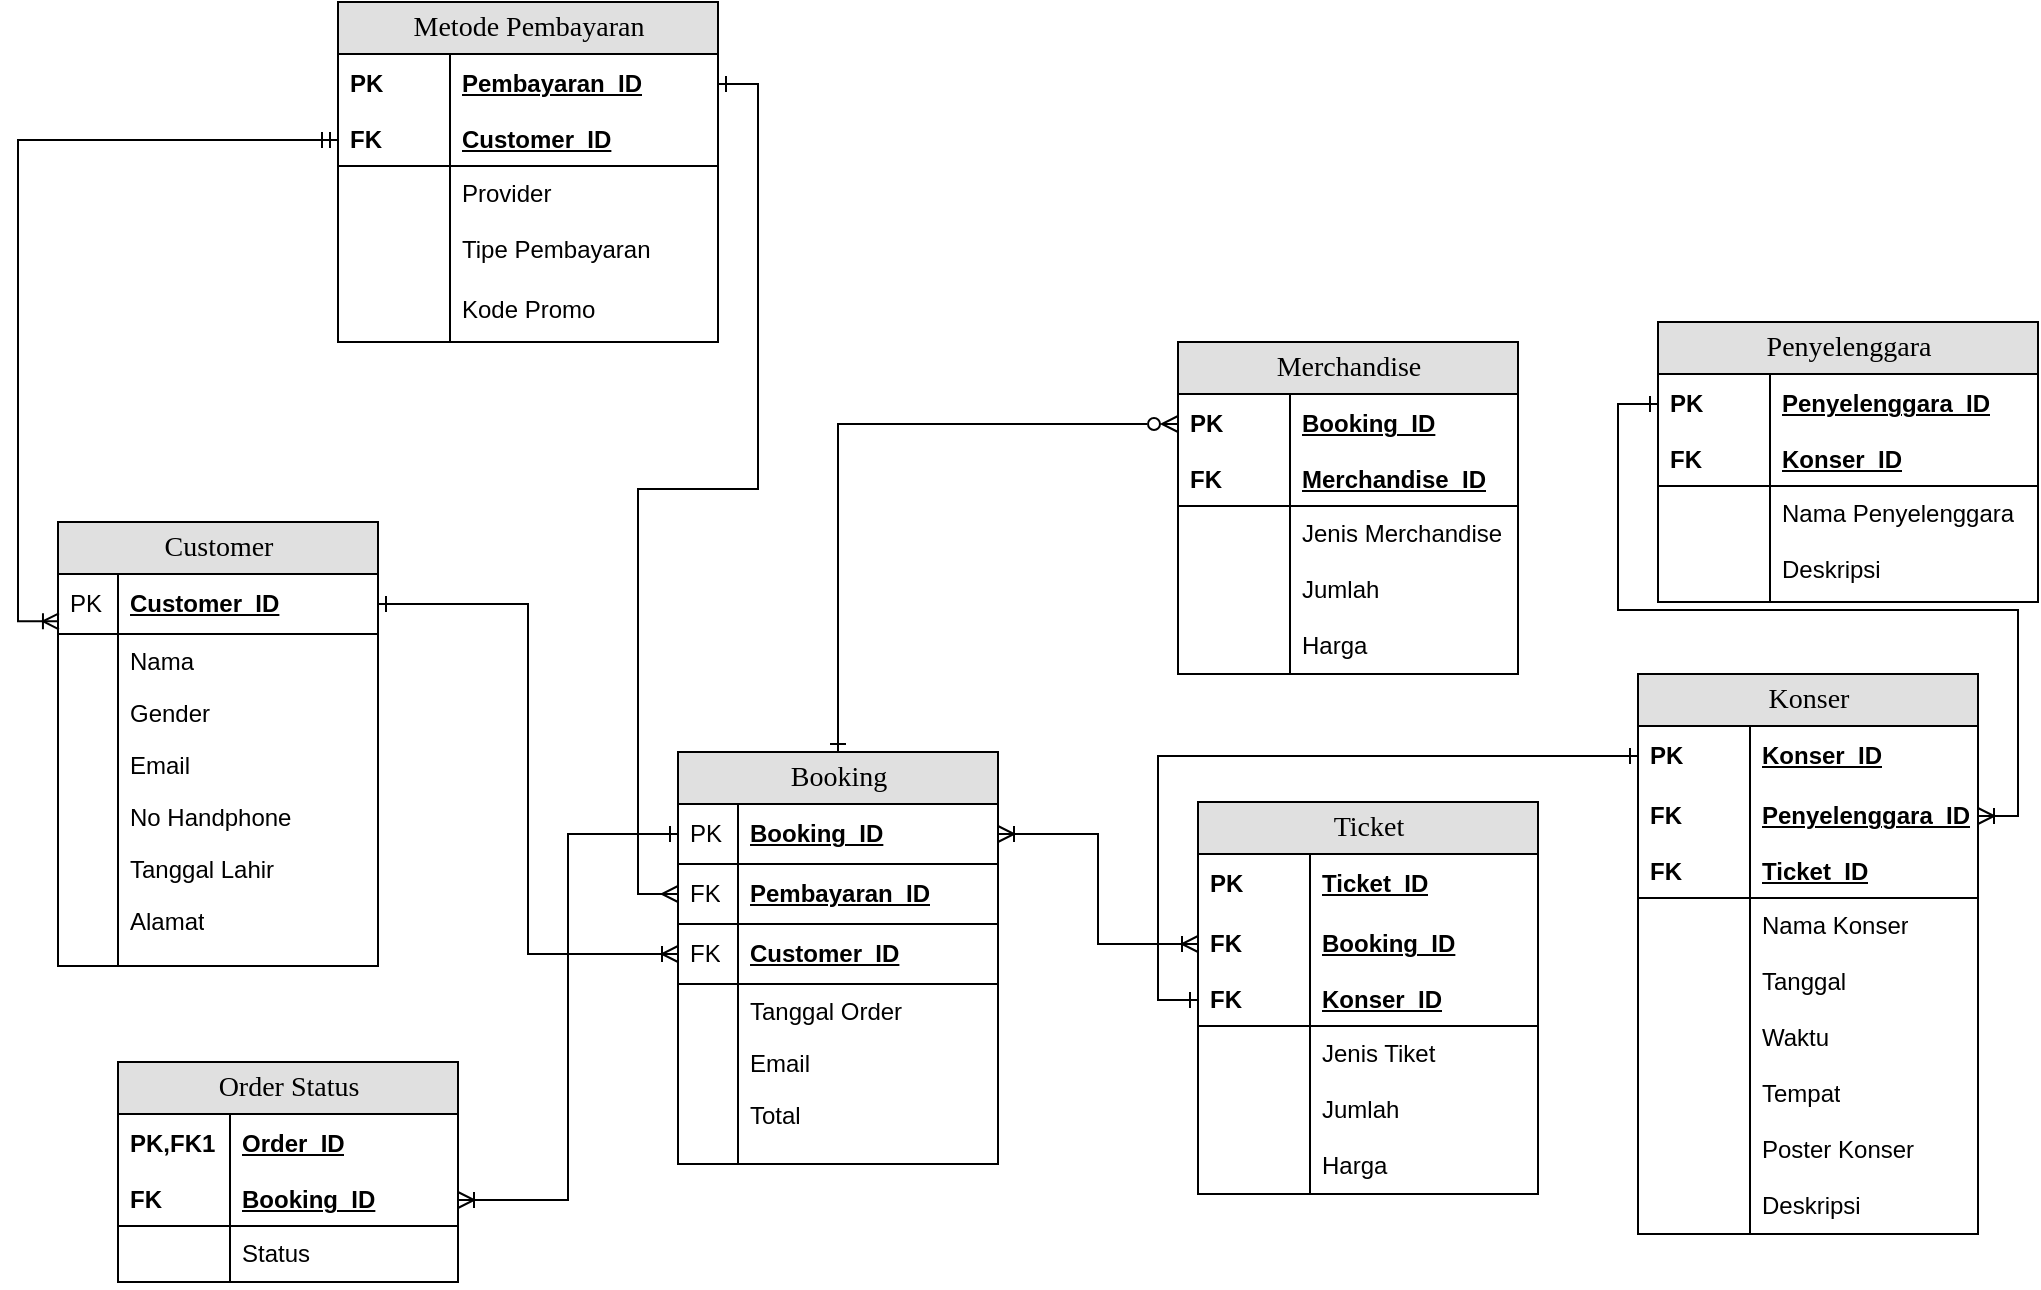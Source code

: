 <mxfile version="26.1.1">
  <diagram id="A4am7MAfH6Vs5VaO0o_-" name="Page-2">
    <mxGraphModel dx="1843" dy="1673" grid="1" gridSize="10" guides="1" tooltips="1" connect="1" arrows="1" fold="1" page="1" pageScale="1" pageWidth="850" pageHeight="1100" math="0" shadow="0">
      <root>
        <mxCell id="0" />
        <mxCell id="1" parent="0" />
        <mxCell id="c1VimLOfHi-7Ej9-wul0-1" value="Customer" style="swimlane;html=1;fontStyle=0;childLayout=stackLayout;horizontal=1;startSize=26;fillColor=#e0e0e0;horizontalStack=0;resizeParent=1;resizeLast=0;collapsible=1;marginBottom=0;swimlaneFillColor=#ffffff;align=center;rounded=0;shadow=0;comic=0;labelBackgroundColor=none;strokeWidth=1;fontFamily=Verdana;fontSize=14" parent="1" vertex="1">
          <mxGeometry x="20" y="160" width="160" height="222" as="geometry" />
        </mxCell>
        <mxCell id="c1VimLOfHi-7Ej9-wul0-2" value="Customer_ID" style="shape=partialRectangle;top=0;left=0;right=0;bottom=1;html=1;align=left;verticalAlign=middle;fillColor=none;spacingLeft=34;spacingRight=4;whiteSpace=wrap;overflow=hidden;rotatable=0;points=[[0,0.5],[1,0.5]];portConstraint=eastwest;dropTarget=0;fontStyle=5;" parent="c1VimLOfHi-7Ej9-wul0-1" vertex="1">
          <mxGeometry y="26" width="160" height="30" as="geometry" />
        </mxCell>
        <mxCell id="c1VimLOfHi-7Ej9-wul0-3" value="PK" style="shape=partialRectangle;top=0;left=0;bottom=0;html=1;fillColor=none;align=left;verticalAlign=middle;spacingLeft=4;spacingRight=4;whiteSpace=wrap;overflow=hidden;rotatable=0;points=[];portConstraint=eastwest;part=1;" parent="c1VimLOfHi-7Ej9-wul0-2" vertex="1" connectable="0">
          <mxGeometry width="30" height="30" as="geometry" />
        </mxCell>
        <mxCell id="c1VimLOfHi-7Ej9-wul0-4" value="Nama" style="shape=partialRectangle;top=0;left=0;right=0;bottom=0;html=1;align=left;verticalAlign=top;fillColor=none;spacingLeft=34;spacingRight=4;whiteSpace=wrap;overflow=hidden;rotatable=0;points=[[0,0.5],[1,0.5]];portConstraint=eastwest;dropTarget=0;" parent="c1VimLOfHi-7Ej9-wul0-1" vertex="1">
          <mxGeometry y="56" width="160" height="26" as="geometry" />
        </mxCell>
        <mxCell id="c1VimLOfHi-7Ej9-wul0-5" value="" style="shape=partialRectangle;top=0;left=0;bottom=0;html=1;fillColor=none;align=left;verticalAlign=top;spacingLeft=4;spacingRight=4;whiteSpace=wrap;overflow=hidden;rotatable=0;points=[];portConstraint=eastwest;part=1;" parent="c1VimLOfHi-7Ej9-wul0-4" vertex="1" connectable="0">
          <mxGeometry width="30" height="26" as="geometry" />
        </mxCell>
        <mxCell id="i3oJZOvpnpr_6V-hXfGC-17" value="Gender" style="shape=partialRectangle;top=0;left=0;right=0;bottom=0;html=1;align=left;verticalAlign=top;fillColor=none;spacingLeft=34;spacingRight=4;whiteSpace=wrap;overflow=hidden;rotatable=0;points=[[0,0.5],[1,0.5]];portConstraint=eastwest;dropTarget=0;" parent="c1VimLOfHi-7Ej9-wul0-1" vertex="1">
          <mxGeometry y="82" width="160" height="26" as="geometry" />
        </mxCell>
        <mxCell id="i3oJZOvpnpr_6V-hXfGC-18" value="" style="shape=partialRectangle;top=0;left=0;bottom=0;html=1;fillColor=none;align=left;verticalAlign=top;spacingLeft=4;spacingRight=4;whiteSpace=wrap;overflow=hidden;rotatable=0;points=[];portConstraint=eastwest;part=1;" parent="i3oJZOvpnpr_6V-hXfGC-17" vertex="1" connectable="0">
          <mxGeometry width="30" height="26" as="geometry" />
        </mxCell>
        <mxCell id="c1VimLOfHi-7Ej9-wul0-6" value="Email" style="shape=partialRectangle;top=0;left=0;right=0;bottom=0;html=1;align=left;verticalAlign=top;fillColor=none;spacingLeft=34;spacingRight=4;whiteSpace=wrap;overflow=hidden;rotatable=0;points=[[0,0.5],[1,0.5]];portConstraint=eastwest;dropTarget=0;" parent="c1VimLOfHi-7Ej9-wul0-1" vertex="1">
          <mxGeometry y="108" width="160" height="26" as="geometry" />
        </mxCell>
        <mxCell id="c1VimLOfHi-7Ej9-wul0-7" value="" style="shape=partialRectangle;top=0;left=0;bottom=0;html=1;fillColor=none;align=left;verticalAlign=top;spacingLeft=4;spacingRight=4;whiteSpace=wrap;overflow=hidden;rotatable=0;points=[];portConstraint=eastwest;part=1;" parent="c1VimLOfHi-7Ej9-wul0-6" vertex="1" connectable="0">
          <mxGeometry width="30" height="26" as="geometry" />
        </mxCell>
        <mxCell id="c1VimLOfHi-7Ej9-wul0-8" value="No Handphone" style="shape=partialRectangle;top=0;left=0;right=0;bottom=0;html=1;align=left;verticalAlign=top;fillColor=none;spacingLeft=34;spacingRight=4;whiteSpace=wrap;overflow=hidden;rotatable=0;points=[[0,0.5],[1,0.5]];portConstraint=eastwest;dropTarget=0;" parent="c1VimLOfHi-7Ej9-wul0-1" vertex="1">
          <mxGeometry y="134" width="160" height="26" as="geometry" />
        </mxCell>
        <mxCell id="c1VimLOfHi-7Ej9-wul0-9" value="" style="shape=partialRectangle;top=0;left=0;bottom=0;html=1;fillColor=none;align=left;verticalAlign=top;spacingLeft=4;spacingRight=4;whiteSpace=wrap;overflow=hidden;rotatable=0;points=[];portConstraint=eastwest;part=1;" parent="c1VimLOfHi-7Ej9-wul0-8" vertex="1" connectable="0">
          <mxGeometry width="30" height="26" as="geometry" />
        </mxCell>
        <mxCell id="i3oJZOvpnpr_6V-hXfGC-15" value="Tanggal Lahir" style="shape=partialRectangle;top=0;left=0;right=0;bottom=0;html=1;align=left;verticalAlign=top;fillColor=none;spacingLeft=34;spacingRight=4;whiteSpace=wrap;overflow=hidden;rotatable=0;points=[[0,0.5],[1,0.5]];portConstraint=eastwest;dropTarget=0;" parent="c1VimLOfHi-7Ej9-wul0-1" vertex="1">
          <mxGeometry y="160" width="160" height="26" as="geometry" />
        </mxCell>
        <mxCell id="i3oJZOvpnpr_6V-hXfGC-16" value="" style="shape=partialRectangle;top=0;left=0;bottom=0;html=1;fillColor=none;align=left;verticalAlign=top;spacingLeft=4;spacingRight=4;whiteSpace=wrap;overflow=hidden;rotatable=0;points=[];portConstraint=eastwest;part=1;" parent="i3oJZOvpnpr_6V-hXfGC-15" vertex="1" connectable="0">
          <mxGeometry width="30" height="26" as="geometry" />
        </mxCell>
        <mxCell id="c1VimLOfHi-7Ej9-wul0-12" value="Alamat" style="shape=partialRectangle;top=0;left=0;right=0;bottom=0;html=1;align=left;verticalAlign=top;fillColor=none;spacingLeft=34;spacingRight=4;whiteSpace=wrap;overflow=hidden;rotatable=0;points=[[0,0.5],[1,0.5]];portConstraint=eastwest;dropTarget=0;" parent="c1VimLOfHi-7Ej9-wul0-1" vertex="1">
          <mxGeometry y="186" width="160" height="26" as="geometry" />
        </mxCell>
        <mxCell id="c1VimLOfHi-7Ej9-wul0-13" value="" style="shape=partialRectangle;top=0;left=0;bottom=0;html=1;fillColor=none;align=left;verticalAlign=top;spacingLeft=4;spacingRight=4;whiteSpace=wrap;overflow=hidden;rotatable=0;points=[];portConstraint=eastwest;part=1;" parent="c1VimLOfHi-7Ej9-wul0-12" vertex="1" connectable="0">
          <mxGeometry width="30" height="26" as="geometry" />
        </mxCell>
        <mxCell id="c1VimLOfHi-7Ej9-wul0-10" value="" style="shape=partialRectangle;top=0;left=0;right=0;bottom=0;html=1;align=left;verticalAlign=top;fillColor=none;spacingLeft=34;spacingRight=4;whiteSpace=wrap;overflow=hidden;rotatable=0;points=[[0,0.5],[1,0.5]];portConstraint=eastwest;dropTarget=0;" parent="c1VimLOfHi-7Ej9-wul0-1" vertex="1">
          <mxGeometry y="212" width="160" height="10" as="geometry" />
        </mxCell>
        <mxCell id="c1VimLOfHi-7Ej9-wul0-11" value="" style="shape=partialRectangle;top=0;left=0;bottom=0;html=1;fillColor=none;align=left;verticalAlign=top;spacingLeft=4;spacingRight=4;whiteSpace=wrap;overflow=hidden;rotatable=0;points=[];portConstraint=eastwest;part=1;" parent="c1VimLOfHi-7Ej9-wul0-10" vertex="1" connectable="0">
          <mxGeometry width="30" height="10" as="geometry" />
        </mxCell>
        <mxCell id="UXFdt5lZXV0ARxYJPsdr-29" style="edgeStyle=orthogonalEdgeStyle;rounded=0;orthogonalLoop=1;jettySize=auto;html=1;startArrow=ERone;startFill=0;endArrow=ERzeroToMany;endFill=0;" parent="1" source="18fsHoCUl9da-BAzXJP9-8" target="i3oJZOvpnpr_6V-hXfGC-2" edge="1">
          <mxGeometry relative="1" as="geometry" />
        </mxCell>
        <mxCell id="18fsHoCUl9da-BAzXJP9-8" value="Booking" style="swimlane;html=1;fontStyle=0;childLayout=stackLayout;horizontal=1;startSize=26;fillColor=#e0e0e0;horizontalStack=0;resizeParent=1;resizeLast=0;collapsible=1;marginBottom=0;swimlaneFillColor=#ffffff;align=center;rounded=0;shadow=0;comic=0;labelBackgroundColor=none;strokeWidth=1;fontFamily=Verdana;fontSize=14" parent="1" vertex="1">
          <mxGeometry x="330" y="275" width="160" height="206" as="geometry" />
        </mxCell>
        <mxCell id="18fsHoCUl9da-BAzXJP9-9" value="Booking_ID" style="shape=partialRectangle;top=0;left=0;right=0;bottom=1;html=1;align=left;verticalAlign=middle;fillColor=none;spacingLeft=34;spacingRight=4;whiteSpace=wrap;overflow=hidden;rotatable=0;points=[[0,0.5],[1,0.5]];portConstraint=eastwest;dropTarget=0;fontStyle=5;" parent="18fsHoCUl9da-BAzXJP9-8" vertex="1">
          <mxGeometry y="26" width="160" height="30" as="geometry" />
        </mxCell>
        <mxCell id="18fsHoCUl9da-BAzXJP9-10" value="PK" style="shape=partialRectangle;top=0;left=0;bottom=0;html=1;fillColor=none;align=left;verticalAlign=middle;spacingLeft=4;spacingRight=4;whiteSpace=wrap;overflow=hidden;rotatable=0;points=[];portConstraint=eastwest;part=1;" parent="18fsHoCUl9da-BAzXJP9-9" vertex="1" connectable="0">
          <mxGeometry width="30" height="30" as="geometry" />
        </mxCell>
        <mxCell id="UXFdt5lZXV0ARxYJPsdr-56" value="Pembayaran_ID" style="shape=partialRectangle;top=0;left=0;right=0;bottom=1;html=1;align=left;verticalAlign=middle;fillColor=none;spacingLeft=34;spacingRight=4;whiteSpace=wrap;overflow=hidden;rotatable=0;points=[[0,0.5],[1,0.5]];portConstraint=eastwest;dropTarget=0;fontStyle=5;" parent="18fsHoCUl9da-BAzXJP9-8" vertex="1">
          <mxGeometry y="56" width="160" height="30" as="geometry" />
        </mxCell>
        <mxCell id="UXFdt5lZXV0ARxYJPsdr-57" value="FK" style="shape=partialRectangle;top=0;left=0;bottom=0;html=1;fillColor=none;align=left;verticalAlign=middle;spacingLeft=4;spacingRight=4;whiteSpace=wrap;overflow=hidden;rotatable=0;points=[];portConstraint=eastwest;part=1;" parent="UXFdt5lZXV0ARxYJPsdr-56" vertex="1" connectable="0">
          <mxGeometry width="30" height="30" as="geometry" />
        </mxCell>
        <mxCell id="18fsHoCUl9da-BAzXJP9-21" value="Customer_ID" style="shape=partialRectangle;top=0;left=0;right=0;bottom=1;html=1;align=left;verticalAlign=middle;fillColor=none;spacingLeft=34;spacingRight=4;whiteSpace=wrap;overflow=hidden;rotatable=0;points=[[0,0.5],[1,0.5]];portConstraint=eastwest;dropTarget=0;fontStyle=5;" parent="18fsHoCUl9da-BAzXJP9-8" vertex="1">
          <mxGeometry y="86" width="160" height="30" as="geometry" />
        </mxCell>
        <mxCell id="18fsHoCUl9da-BAzXJP9-22" value="FK" style="shape=partialRectangle;top=0;left=0;bottom=0;html=1;fillColor=none;align=left;verticalAlign=middle;spacingLeft=4;spacingRight=4;whiteSpace=wrap;overflow=hidden;rotatable=0;points=[];portConstraint=eastwest;part=1;" parent="18fsHoCUl9da-BAzXJP9-21" vertex="1" connectable="0">
          <mxGeometry width="30" height="30" as="geometry" />
        </mxCell>
        <mxCell id="18fsHoCUl9da-BAzXJP9-11" value="Tanggal Order" style="shape=partialRectangle;top=0;left=0;right=0;bottom=0;html=1;align=left;verticalAlign=top;fillColor=none;spacingLeft=34;spacingRight=4;whiteSpace=wrap;overflow=hidden;rotatable=0;points=[[0,0.5],[1,0.5]];portConstraint=eastwest;dropTarget=0;" parent="18fsHoCUl9da-BAzXJP9-8" vertex="1">
          <mxGeometry y="116" width="160" height="26" as="geometry" />
        </mxCell>
        <mxCell id="18fsHoCUl9da-BAzXJP9-12" value="" style="shape=partialRectangle;top=0;left=0;bottom=0;html=1;fillColor=none;align=left;verticalAlign=top;spacingLeft=4;spacingRight=4;whiteSpace=wrap;overflow=hidden;rotatable=0;points=[];portConstraint=eastwest;part=1;" parent="18fsHoCUl9da-BAzXJP9-11" vertex="1" connectable="0">
          <mxGeometry width="30" height="26" as="geometry" />
        </mxCell>
        <mxCell id="18fsHoCUl9da-BAzXJP9-25" value="Email" style="shape=partialRectangle;top=0;left=0;right=0;bottom=0;html=1;align=left;verticalAlign=top;fillColor=none;spacingLeft=34;spacingRight=4;whiteSpace=wrap;overflow=hidden;rotatable=0;points=[[0,0.5],[1,0.5]];portConstraint=eastwest;dropTarget=0;" parent="18fsHoCUl9da-BAzXJP9-8" vertex="1">
          <mxGeometry y="142" width="160" height="26" as="geometry" />
        </mxCell>
        <mxCell id="18fsHoCUl9da-BAzXJP9-26" value="" style="shape=partialRectangle;top=0;left=0;bottom=0;html=1;fillColor=none;align=left;verticalAlign=top;spacingLeft=4;spacingRight=4;whiteSpace=wrap;overflow=hidden;rotatable=0;points=[];portConstraint=eastwest;part=1;" parent="18fsHoCUl9da-BAzXJP9-25" vertex="1" connectable="0">
          <mxGeometry width="30" height="26" as="geometry" />
        </mxCell>
        <mxCell id="UXFdt5lZXV0ARxYJPsdr-52" value="Total" style="shape=partialRectangle;top=0;left=0;right=0;bottom=0;html=1;align=left;verticalAlign=top;fillColor=none;spacingLeft=34;spacingRight=4;whiteSpace=wrap;overflow=hidden;rotatable=0;points=[[0,0.5],[1,0.5]];portConstraint=eastwest;dropTarget=0;" parent="18fsHoCUl9da-BAzXJP9-8" vertex="1">
          <mxGeometry y="168" width="160" height="26" as="geometry" />
        </mxCell>
        <mxCell id="UXFdt5lZXV0ARxYJPsdr-53" value="" style="shape=partialRectangle;top=0;left=0;bottom=0;html=1;fillColor=none;align=left;verticalAlign=top;spacingLeft=4;spacingRight=4;whiteSpace=wrap;overflow=hidden;rotatable=0;points=[];portConstraint=eastwest;part=1;" parent="UXFdt5lZXV0ARxYJPsdr-52" vertex="1" connectable="0">
          <mxGeometry width="30" height="26" as="geometry" />
        </mxCell>
        <mxCell id="18fsHoCUl9da-BAzXJP9-19" value="" style="shape=partialRectangle;top=0;left=0;right=0;bottom=0;html=1;align=left;verticalAlign=top;fillColor=none;spacingLeft=34;spacingRight=4;whiteSpace=wrap;overflow=hidden;rotatable=0;points=[[0,0.5],[1,0.5]];portConstraint=eastwest;dropTarget=0;" parent="18fsHoCUl9da-BAzXJP9-8" vertex="1">
          <mxGeometry y="194" width="160" height="12" as="geometry" />
        </mxCell>
        <mxCell id="18fsHoCUl9da-BAzXJP9-20" value="" style="shape=partialRectangle;top=0;left=0;bottom=0;html=1;fillColor=none;align=left;verticalAlign=top;spacingLeft=4;spacingRight=4;whiteSpace=wrap;overflow=hidden;rotatable=0;points=[];portConstraint=eastwest;part=1;" parent="18fsHoCUl9da-BAzXJP9-19" vertex="1" connectable="0">
          <mxGeometry width="30" height="12" as="geometry" />
        </mxCell>
        <mxCell id="18fsHoCUl9da-BAzXJP9-27" style="edgeStyle=orthogonalEdgeStyle;rounded=0;orthogonalLoop=1;jettySize=auto;html=1;exitX=1;exitY=0.5;exitDx=0;exitDy=0;entryX=0;entryY=0.5;entryDx=0;entryDy=0;startArrow=ERone;startFill=0;endArrow=ERoneToMany;endFill=0;" parent="1" source="c1VimLOfHi-7Ej9-wul0-2" target="18fsHoCUl9da-BAzXJP9-21" edge="1">
          <mxGeometry relative="1" as="geometry" />
        </mxCell>
        <mxCell id="i3oJZOvpnpr_6V-hXfGC-1" value="Merchandise" style="swimlane;html=1;fontStyle=0;childLayout=stackLayout;horizontal=1;startSize=26;fillColor=#e0e0e0;horizontalStack=0;resizeParent=1;resizeLast=0;collapsible=1;marginBottom=0;swimlaneFillColor=#ffffff;align=center;rounded=0;shadow=0;comic=0;labelBackgroundColor=none;strokeWidth=1;fontFamily=Verdana;fontSize=14" parent="1" vertex="1">
          <mxGeometry x="580" y="70" width="170" height="166" as="geometry" />
        </mxCell>
        <mxCell id="i3oJZOvpnpr_6V-hXfGC-2" value="Booking_ID" style="shape=partialRectangle;top=0;left=0;right=0;bottom=0;html=1;align=left;verticalAlign=middle;fillColor=none;spacingLeft=60;spacingRight=4;whiteSpace=wrap;overflow=hidden;rotatable=0;points=[[0,0.5],[1,0.5]];portConstraint=eastwest;dropTarget=0;fontStyle=5;" parent="i3oJZOvpnpr_6V-hXfGC-1" vertex="1">
          <mxGeometry y="26" width="170" height="30" as="geometry" />
        </mxCell>
        <mxCell id="i3oJZOvpnpr_6V-hXfGC-3" value="PK" style="shape=partialRectangle;fontStyle=1;top=0;left=0;bottom=0;html=1;fillColor=none;align=left;verticalAlign=middle;spacingLeft=4;spacingRight=4;whiteSpace=wrap;overflow=hidden;rotatable=0;points=[];portConstraint=eastwest;part=1;" parent="i3oJZOvpnpr_6V-hXfGC-2" vertex="1" connectable="0">
          <mxGeometry width="56" height="30" as="geometry" />
        </mxCell>
        <mxCell id="i3oJZOvpnpr_6V-hXfGC-4" value="Merchandise_ID" style="shape=partialRectangle;top=0;left=0;right=0;bottom=1;html=1;align=left;verticalAlign=middle;fillColor=none;spacingLeft=60;spacingRight=4;whiteSpace=wrap;overflow=hidden;rotatable=0;points=[[0,0.5],[1,0.5]];portConstraint=eastwest;dropTarget=0;fontStyle=5;" parent="i3oJZOvpnpr_6V-hXfGC-1" vertex="1">
          <mxGeometry y="56" width="170" height="26" as="geometry" />
        </mxCell>
        <mxCell id="i3oJZOvpnpr_6V-hXfGC-5" value="FK" style="shape=partialRectangle;fontStyle=1;top=0;left=0;bottom=0;html=1;fillColor=none;align=left;verticalAlign=middle;spacingLeft=4;spacingRight=4;whiteSpace=wrap;overflow=hidden;rotatable=0;points=[];portConstraint=eastwest;part=1;" parent="i3oJZOvpnpr_6V-hXfGC-4" vertex="1" connectable="0">
          <mxGeometry width="56" height="26" as="geometry" />
        </mxCell>
        <mxCell id="i3oJZOvpnpr_6V-hXfGC-6" value="Jenis Merchandise" style="shape=partialRectangle;top=0;left=0;right=0;bottom=0;html=1;align=left;verticalAlign=top;fillColor=none;spacingLeft=60;spacingRight=4;whiteSpace=wrap;overflow=hidden;rotatable=0;points=[[0,0.5],[1,0.5]];portConstraint=eastwest;dropTarget=0;" parent="i3oJZOvpnpr_6V-hXfGC-1" vertex="1">
          <mxGeometry y="82" width="170" height="28" as="geometry" />
        </mxCell>
        <mxCell id="i3oJZOvpnpr_6V-hXfGC-7" value="" style="shape=partialRectangle;top=0;left=0;bottom=0;html=1;fillColor=none;align=left;verticalAlign=top;spacingLeft=4;spacingRight=4;whiteSpace=wrap;overflow=hidden;rotatable=0;points=[];portConstraint=eastwest;part=1;" parent="i3oJZOvpnpr_6V-hXfGC-6" vertex="1" connectable="0">
          <mxGeometry width="56" height="28" as="geometry" />
        </mxCell>
        <mxCell id="i3oJZOvpnpr_6V-hXfGC-19" value="Jumlah" style="shape=partialRectangle;top=0;left=0;right=0;bottom=0;html=1;align=left;verticalAlign=top;fillColor=none;spacingLeft=60;spacingRight=4;whiteSpace=wrap;overflow=hidden;rotatable=0;points=[[0,0.5],[1,0.5]];portConstraint=eastwest;dropTarget=0;" parent="i3oJZOvpnpr_6V-hXfGC-1" vertex="1">
          <mxGeometry y="110" width="170" height="28" as="geometry" />
        </mxCell>
        <mxCell id="i3oJZOvpnpr_6V-hXfGC-20" value="" style="shape=partialRectangle;top=0;left=0;bottom=0;html=1;fillColor=none;align=left;verticalAlign=top;spacingLeft=4;spacingRight=4;whiteSpace=wrap;overflow=hidden;rotatable=0;points=[];portConstraint=eastwest;part=1;" parent="i3oJZOvpnpr_6V-hXfGC-19" vertex="1" connectable="0">
          <mxGeometry width="56" height="28" as="geometry" />
        </mxCell>
        <mxCell id="UXFdt5lZXV0ARxYJPsdr-48" value="Harga" style="shape=partialRectangle;top=0;left=0;right=0;bottom=0;html=1;align=left;verticalAlign=top;fillColor=none;spacingLeft=60;spacingRight=4;whiteSpace=wrap;overflow=hidden;rotatable=0;points=[[0,0.5],[1,0.5]];portConstraint=eastwest;dropTarget=0;" parent="i3oJZOvpnpr_6V-hXfGC-1" vertex="1">
          <mxGeometry y="138" width="170" height="28" as="geometry" />
        </mxCell>
        <mxCell id="UXFdt5lZXV0ARxYJPsdr-49" value="" style="shape=partialRectangle;top=0;left=0;bottom=0;html=1;fillColor=none;align=left;verticalAlign=top;spacingLeft=4;spacingRight=4;whiteSpace=wrap;overflow=hidden;rotatable=0;points=[];portConstraint=eastwest;part=1;" parent="UXFdt5lZXV0ARxYJPsdr-48" vertex="1" connectable="0">
          <mxGeometry width="56" height="28" as="geometry" />
        </mxCell>
        <mxCell id="i3oJZOvpnpr_6V-hXfGC-21" value="Ticket" style="swimlane;html=1;fontStyle=0;childLayout=stackLayout;horizontal=1;startSize=26;fillColor=#e0e0e0;horizontalStack=0;resizeParent=1;resizeLast=0;collapsible=1;marginBottom=0;swimlaneFillColor=#ffffff;align=center;rounded=0;shadow=0;comic=0;labelBackgroundColor=none;strokeWidth=1;fontFamily=Verdana;fontSize=14" parent="1" vertex="1">
          <mxGeometry x="590" y="300" width="170" height="196" as="geometry" />
        </mxCell>
        <mxCell id="i3oJZOvpnpr_6V-hXfGC-22" value="Ticket_ID" style="shape=partialRectangle;top=0;left=0;right=0;bottom=0;html=1;align=left;verticalAlign=middle;fillColor=none;spacingLeft=60;spacingRight=4;whiteSpace=wrap;overflow=hidden;rotatable=0;points=[[0,0.5],[1,0.5]];portConstraint=eastwest;dropTarget=0;fontStyle=5;" parent="i3oJZOvpnpr_6V-hXfGC-21" vertex="1">
          <mxGeometry y="26" width="170" height="30" as="geometry" />
        </mxCell>
        <mxCell id="i3oJZOvpnpr_6V-hXfGC-23" value="PK" style="shape=partialRectangle;fontStyle=1;top=0;left=0;bottom=0;html=1;fillColor=none;align=left;verticalAlign=middle;spacingLeft=4;spacingRight=4;whiteSpace=wrap;overflow=hidden;rotatable=0;points=[];portConstraint=eastwest;part=1;" parent="i3oJZOvpnpr_6V-hXfGC-22" vertex="1" connectable="0">
          <mxGeometry width="56" height="30" as="geometry" />
        </mxCell>
        <mxCell id="UXFdt5lZXV0ARxYJPsdr-65" value="Booking_ID" style="shape=partialRectangle;top=0;left=0;right=0;bottom=0;html=1;align=left;verticalAlign=middle;fillColor=none;spacingLeft=60;spacingRight=4;whiteSpace=wrap;overflow=hidden;rotatable=0;points=[[0,0.5],[1,0.5]];portConstraint=eastwest;dropTarget=0;fontStyle=5;" parent="i3oJZOvpnpr_6V-hXfGC-21" vertex="1">
          <mxGeometry y="56" width="170" height="30" as="geometry" />
        </mxCell>
        <mxCell id="UXFdt5lZXV0ARxYJPsdr-66" value="FK" style="shape=partialRectangle;fontStyle=1;top=0;left=0;bottom=0;html=1;fillColor=none;align=left;verticalAlign=middle;spacingLeft=4;spacingRight=4;whiteSpace=wrap;overflow=hidden;rotatable=0;points=[];portConstraint=eastwest;part=1;" parent="UXFdt5lZXV0ARxYJPsdr-65" vertex="1" connectable="0">
          <mxGeometry width="56" height="30" as="geometry" />
        </mxCell>
        <mxCell id="i3oJZOvpnpr_6V-hXfGC-24" value="Konser_ID" style="shape=partialRectangle;top=0;left=0;right=0;bottom=1;html=1;align=left;verticalAlign=middle;fillColor=none;spacingLeft=60;spacingRight=4;whiteSpace=wrap;overflow=hidden;rotatable=0;points=[[0,0.5],[1,0.5]];portConstraint=eastwest;dropTarget=0;fontStyle=5;" parent="i3oJZOvpnpr_6V-hXfGC-21" vertex="1">
          <mxGeometry y="86" width="170" height="26" as="geometry" />
        </mxCell>
        <mxCell id="i3oJZOvpnpr_6V-hXfGC-25" value="FK" style="shape=partialRectangle;fontStyle=1;top=0;left=0;bottom=0;html=1;fillColor=none;align=left;verticalAlign=middle;spacingLeft=4;spacingRight=4;whiteSpace=wrap;overflow=hidden;rotatable=0;points=[];portConstraint=eastwest;part=1;" parent="i3oJZOvpnpr_6V-hXfGC-24" vertex="1" connectable="0">
          <mxGeometry width="56" height="26" as="geometry" />
        </mxCell>
        <mxCell id="i3oJZOvpnpr_6V-hXfGC-26" value="Jenis Tiket" style="shape=partialRectangle;top=0;left=0;right=0;bottom=0;html=1;align=left;verticalAlign=top;fillColor=none;spacingLeft=60;spacingRight=4;whiteSpace=wrap;overflow=hidden;rotatable=0;points=[[0,0.5],[1,0.5]];portConstraint=eastwest;dropTarget=0;" parent="i3oJZOvpnpr_6V-hXfGC-21" vertex="1">
          <mxGeometry y="112" width="170" height="28" as="geometry" />
        </mxCell>
        <mxCell id="i3oJZOvpnpr_6V-hXfGC-27" value="" style="shape=partialRectangle;top=0;left=0;bottom=0;html=1;fillColor=none;align=left;verticalAlign=top;spacingLeft=4;spacingRight=4;whiteSpace=wrap;overflow=hidden;rotatable=0;points=[];portConstraint=eastwest;part=1;" parent="i3oJZOvpnpr_6V-hXfGC-26" vertex="1" connectable="0">
          <mxGeometry width="56" height="28" as="geometry" />
        </mxCell>
        <mxCell id="i3oJZOvpnpr_6V-hXfGC-28" value="Jumlah" style="shape=partialRectangle;top=0;left=0;right=0;bottom=0;html=1;align=left;verticalAlign=top;fillColor=none;spacingLeft=60;spacingRight=4;whiteSpace=wrap;overflow=hidden;rotatable=0;points=[[0,0.5],[1,0.5]];portConstraint=eastwest;dropTarget=0;" parent="i3oJZOvpnpr_6V-hXfGC-21" vertex="1">
          <mxGeometry y="140" width="170" height="28" as="geometry" />
        </mxCell>
        <mxCell id="i3oJZOvpnpr_6V-hXfGC-29" value="" style="shape=partialRectangle;top=0;left=0;bottom=0;html=1;fillColor=none;align=left;verticalAlign=top;spacingLeft=4;spacingRight=4;whiteSpace=wrap;overflow=hidden;rotatable=0;points=[];portConstraint=eastwest;part=1;" parent="i3oJZOvpnpr_6V-hXfGC-28" vertex="1" connectable="0">
          <mxGeometry width="56" height="28" as="geometry" />
        </mxCell>
        <mxCell id="UXFdt5lZXV0ARxYJPsdr-50" value="Harga" style="shape=partialRectangle;top=0;left=0;right=0;bottom=0;html=1;align=left;verticalAlign=top;fillColor=none;spacingLeft=60;spacingRight=4;whiteSpace=wrap;overflow=hidden;rotatable=0;points=[[0,0.5],[1,0.5]];portConstraint=eastwest;dropTarget=0;" parent="i3oJZOvpnpr_6V-hXfGC-21" vertex="1">
          <mxGeometry y="168" width="170" height="28" as="geometry" />
        </mxCell>
        <mxCell id="UXFdt5lZXV0ARxYJPsdr-51" value="" style="shape=partialRectangle;top=0;left=0;bottom=0;html=1;fillColor=none;align=left;verticalAlign=top;spacingLeft=4;spacingRight=4;whiteSpace=wrap;overflow=hidden;rotatable=0;points=[];portConstraint=eastwest;part=1;" parent="UXFdt5lZXV0ARxYJPsdr-50" vertex="1" connectable="0">
          <mxGeometry width="56" height="28" as="geometry" />
        </mxCell>
        <mxCell id="UXFdt5lZXV0ARxYJPsdr-1" value="Konser" style="swimlane;html=1;fontStyle=0;childLayout=stackLayout;horizontal=1;startSize=26;fillColor=#e0e0e0;horizontalStack=0;resizeParent=1;resizeLast=0;collapsible=1;marginBottom=0;swimlaneFillColor=#ffffff;align=center;rounded=0;shadow=0;comic=0;labelBackgroundColor=none;strokeWidth=1;fontFamily=Verdana;fontSize=14" parent="1" vertex="1">
          <mxGeometry x="810" y="236" width="170" height="280" as="geometry" />
        </mxCell>
        <mxCell id="UXFdt5lZXV0ARxYJPsdr-2" value="Konser_ID" style="shape=partialRectangle;top=0;left=0;right=0;bottom=0;html=1;align=left;verticalAlign=middle;fillColor=none;spacingLeft=60;spacingRight=4;whiteSpace=wrap;overflow=hidden;rotatable=0;points=[[0,0.5],[1,0.5]];portConstraint=eastwest;dropTarget=0;fontStyle=5;" parent="UXFdt5lZXV0ARxYJPsdr-1" vertex="1">
          <mxGeometry y="26" width="170" height="30" as="geometry" />
        </mxCell>
        <mxCell id="UXFdt5lZXV0ARxYJPsdr-3" value="PK" style="shape=partialRectangle;fontStyle=1;top=0;left=0;bottom=0;html=1;fillColor=none;align=left;verticalAlign=middle;spacingLeft=4;spacingRight=4;whiteSpace=wrap;overflow=hidden;rotatable=0;points=[];portConstraint=eastwest;part=1;" parent="UXFdt5lZXV0ARxYJPsdr-2" vertex="1" connectable="0">
          <mxGeometry width="56" height="30" as="geometry" />
        </mxCell>
        <mxCell id="UXFdt5lZXV0ARxYJPsdr-18" value="Penyelenggara_ID" style="shape=partialRectangle;top=0;left=0;right=0;bottom=0;html=1;align=left;verticalAlign=middle;fillColor=none;spacingLeft=60;spacingRight=4;whiteSpace=wrap;overflow=hidden;rotatable=0;points=[[0,0.5],[1,0.5]];portConstraint=eastwest;dropTarget=0;fontStyle=5;" parent="UXFdt5lZXV0ARxYJPsdr-1" vertex="1">
          <mxGeometry y="56" width="170" height="30" as="geometry" />
        </mxCell>
        <mxCell id="UXFdt5lZXV0ARxYJPsdr-19" value="FK" style="shape=partialRectangle;fontStyle=1;top=0;left=0;bottom=0;html=1;fillColor=none;align=left;verticalAlign=middle;spacingLeft=4;spacingRight=4;whiteSpace=wrap;overflow=hidden;rotatable=0;points=[];portConstraint=eastwest;part=1;" parent="UXFdt5lZXV0ARxYJPsdr-18" vertex="1" connectable="0">
          <mxGeometry width="56" height="30" as="geometry" />
        </mxCell>
        <mxCell id="UXFdt5lZXV0ARxYJPsdr-4" value="Ticket_ID" style="shape=partialRectangle;top=0;left=0;right=0;bottom=1;html=1;align=left;verticalAlign=middle;fillColor=none;spacingLeft=60;spacingRight=4;whiteSpace=wrap;overflow=hidden;rotatable=0;points=[[0,0.5],[1,0.5]];portConstraint=eastwest;dropTarget=0;fontStyle=5;" parent="UXFdt5lZXV0ARxYJPsdr-1" vertex="1">
          <mxGeometry y="86" width="170" height="26" as="geometry" />
        </mxCell>
        <mxCell id="UXFdt5lZXV0ARxYJPsdr-5" value="FK" style="shape=partialRectangle;fontStyle=1;top=0;left=0;bottom=0;html=1;fillColor=none;align=left;verticalAlign=middle;spacingLeft=4;spacingRight=4;whiteSpace=wrap;overflow=hidden;rotatable=0;points=[];portConstraint=eastwest;part=1;" parent="UXFdt5lZXV0ARxYJPsdr-4" vertex="1" connectable="0">
          <mxGeometry width="56" height="26" as="geometry" />
        </mxCell>
        <mxCell id="UXFdt5lZXV0ARxYJPsdr-6" value="Nama Konser" style="shape=partialRectangle;top=0;left=0;right=0;bottom=0;html=1;align=left;verticalAlign=top;fillColor=none;spacingLeft=60;spacingRight=4;whiteSpace=wrap;overflow=hidden;rotatable=0;points=[[0,0.5],[1,0.5]];portConstraint=eastwest;dropTarget=0;" parent="UXFdt5lZXV0ARxYJPsdr-1" vertex="1">
          <mxGeometry y="112" width="170" height="28" as="geometry" />
        </mxCell>
        <mxCell id="UXFdt5lZXV0ARxYJPsdr-7" value="" style="shape=partialRectangle;top=0;left=0;bottom=0;html=1;fillColor=none;align=left;verticalAlign=top;spacingLeft=4;spacingRight=4;whiteSpace=wrap;overflow=hidden;rotatable=0;points=[];portConstraint=eastwest;part=1;" parent="UXFdt5lZXV0ARxYJPsdr-6" vertex="1" connectable="0">
          <mxGeometry width="56" height="28" as="geometry" />
        </mxCell>
        <mxCell id="UXFdt5lZXV0ARxYJPsdr-12" value="Tanggal" style="shape=partialRectangle;top=0;left=0;right=0;bottom=0;html=1;align=left;verticalAlign=top;fillColor=none;spacingLeft=60;spacingRight=4;whiteSpace=wrap;overflow=hidden;rotatable=0;points=[[0,0.5],[1,0.5]];portConstraint=eastwest;dropTarget=0;" parent="UXFdt5lZXV0ARxYJPsdr-1" vertex="1">
          <mxGeometry y="140" width="170" height="28" as="geometry" />
        </mxCell>
        <mxCell id="UXFdt5lZXV0ARxYJPsdr-13" value="" style="shape=partialRectangle;top=0;left=0;bottom=0;html=1;fillColor=none;align=left;verticalAlign=top;spacingLeft=4;spacingRight=4;whiteSpace=wrap;overflow=hidden;rotatable=0;points=[];portConstraint=eastwest;part=1;" parent="UXFdt5lZXV0ARxYJPsdr-12" vertex="1" connectable="0">
          <mxGeometry width="56" height="28" as="geometry" />
        </mxCell>
        <mxCell id="UXFdt5lZXV0ARxYJPsdr-10" value="Waktu" style="shape=partialRectangle;top=0;left=0;right=0;bottom=0;html=1;align=left;verticalAlign=top;fillColor=none;spacingLeft=60;spacingRight=4;whiteSpace=wrap;overflow=hidden;rotatable=0;points=[[0,0.5],[1,0.5]];portConstraint=eastwest;dropTarget=0;" parent="UXFdt5lZXV0ARxYJPsdr-1" vertex="1">
          <mxGeometry y="168" width="170" height="28" as="geometry" />
        </mxCell>
        <mxCell id="UXFdt5lZXV0ARxYJPsdr-11" value="" style="shape=partialRectangle;top=0;left=0;bottom=0;html=1;fillColor=none;align=left;verticalAlign=top;spacingLeft=4;spacingRight=4;whiteSpace=wrap;overflow=hidden;rotatable=0;points=[];portConstraint=eastwest;part=1;" parent="UXFdt5lZXV0ARxYJPsdr-10" vertex="1" connectable="0">
          <mxGeometry width="56" height="28" as="geometry" />
        </mxCell>
        <mxCell id="UXFdt5lZXV0ARxYJPsdr-14" value="Tempat" style="shape=partialRectangle;top=0;left=0;right=0;bottom=0;html=1;align=left;verticalAlign=top;fillColor=none;spacingLeft=60;spacingRight=4;whiteSpace=wrap;overflow=hidden;rotatable=0;points=[[0,0.5],[1,0.5]];portConstraint=eastwest;dropTarget=0;" parent="UXFdt5lZXV0ARxYJPsdr-1" vertex="1">
          <mxGeometry y="196" width="170" height="28" as="geometry" />
        </mxCell>
        <mxCell id="UXFdt5lZXV0ARxYJPsdr-15" value="" style="shape=partialRectangle;top=0;left=0;bottom=0;html=1;fillColor=none;align=left;verticalAlign=top;spacingLeft=4;spacingRight=4;whiteSpace=wrap;overflow=hidden;rotatable=0;points=[];portConstraint=eastwest;part=1;" parent="UXFdt5lZXV0ARxYJPsdr-14" vertex="1" connectable="0">
          <mxGeometry width="56" height="28" as="geometry" />
        </mxCell>
        <mxCell id="UXFdt5lZXV0ARxYJPsdr-8" value="Poster Konser" style="shape=partialRectangle;top=0;left=0;right=0;bottom=0;html=1;align=left;verticalAlign=top;fillColor=none;spacingLeft=60;spacingRight=4;whiteSpace=wrap;overflow=hidden;rotatable=0;points=[[0,0.5],[1,0.5]];portConstraint=eastwest;dropTarget=0;" parent="UXFdt5lZXV0ARxYJPsdr-1" vertex="1">
          <mxGeometry y="224" width="170" height="28" as="geometry" />
        </mxCell>
        <mxCell id="UXFdt5lZXV0ARxYJPsdr-9" value="" style="shape=partialRectangle;top=0;left=0;bottom=0;html=1;fillColor=none;align=left;verticalAlign=top;spacingLeft=4;spacingRight=4;whiteSpace=wrap;overflow=hidden;rotatable=0;points=[];portConstraint=eastwest;part=1;" parent="UXFdt5lZXV0ARxYJPsdr-8" vertex="1" connectable="0">
          <mxGeometry width="56" height="28" as="geometry" />
        </mxCell>
        <mxCell id="UXFdt5lZXV0ARxYJPsdr-69" value="Deskripsi" style="shape=partialRectangle;top=0;left=0;right=0;bottom=0;html=1;align=left;verticalAlign=top;fillColor=none;spacingLeft=60;spacingRight=4;whiteSpace=wrap;overflow=hidden;rotatable=0;points=[[0,0.5],[1,0.5]];portConstraint=eastwest;dropTarget=0;" parent="UXFdt5lZXV0ARxYJPsdr-1" vertex="1">
          <mxGeometry y="252" width="170" height="28" as="geometry" />
        </mxCell>
        <mxCell id="UXFdt5lZXV0ARxYJPsdr-70" value="" style="shape=partialRectangle;top=0;left=0;bottom=0;html=1;fillColor=none;align=left;verticalAlign=top;spacingLeft=4;spacingRight=4;whiteSpace=wrap;overflow=hidden;rotatable=0;points=[];portConstraint=eastwest;part=1;" parent="UXFdt5lZXV0ARxYJPsdr-69" vertex="1" connectable="0">
          <mxGeometry width="56" height="28" as="geometry" />
        </mxCell>
        <mxCell id="UXFdt5lZXV0ARxYJPsdr-20" value="Penyelenggara" style="swimlane;html=1;fontStyle=0;childLayout=stackLayout;horizontal=1;startSize=26;fillColor=#e0e0e0;horizontalStack=0;resizeParent=1;resizeLast=0;collapsible=1;marginBottom=0;swimlaneFillColor=#ffffff;align=center;rounded=0;shadow=0;comic=0;labelBackgroundColor=none;strokeWidth=1;fontFamily=Verdana;fontSize=14" parent="1" vertex="1">
          <mxGeometry x="820" y="60" width="190" height="140" as="geometry" />
        </mxCell>
        <mxCell id="UXFdt5lZXV0ARxYJPsdr-21" value="Penyelenggara_ID" style="shape=partialRectangle;top=0;left=0;right=0;bottom=0;html=1;align=left;verticalAlign=middle;fillColor=none;spacingLeft=60;spacingRight=4;whiteSpace=wrap;overflow=hidden;rotatable=0;points=[[0,0.5],[1,0.5]];portConstraint=eastwest;dropTarget=0;fontStyle=5;" parent="UXFdt5lZXV0ARxYJPsdr-20" vertex="1">
          <mxGeometry y="26" width="190" height="30" as="geometry" />
        </mxCell>
        <mxCell id="UXFdt5lZXV0ARxYJPsdr-22" value="PK" style="shape=partialRectangle;fontStyle=1;top=0;left=0;bottom=0;html=1;fillColor=none;align=left;verticalAlign=middle;spacingLeft=4;spacingRight=4;whiteSpace=wrap;overflow=hidden;rotatable=0;points=[];portConstraint=eastwest;part=1;" parent="UXFdt5lZXV0ARxYJPsdr-21" vertex="1" connectable="0">
          <mxGeometry width="56" height="30" as="geometry" />
        </mxCell>
        <mxCell id="UXFdt5lZXV0ARxYJPsdr-23" value="Konser_ID" style="shape=partialRectangle;top=0;left=0;right=0;bottom=1;html=1;align=left;verticalAlign=middle;fillColor=none;spacingLeft=60;spacingRight=4;whiteSpace=wrap;overflow=hidden;rotatable=0;points=[[0,0.5],[1,0.5]];portConstraint=eastwest;dropTarget=0;fontStyle=5;" parent="UXFdt5lZXV0ARxYJPsdr-20" vertex="1">
          <mxGeometry y="56" width="190" height="26" as="geometry" />
        </mxCell>
        <mxCell id="UXFdt5lZXV0ARxYJPsdr-24" value="FK" style="shape=partialRectangle;fontStyle=1;top=0;left=0;bottom=0;html=1;fillColor=none;align=left;verticalAlign=middle;spacingLeft=4;spacingRight=4;whiteSpace=wrap;overflow=hidden;rotatable=0;points=[];portConstraint=eastwest;part=1;" parent="UXFdt5lZXV0ARxYJPsdr-23" vertex="1" connectable="0">
          <mxGeometry width="56" height="26" as="geometry" />
        </mxCell>
        <mxCell id="UXFdt5lZXV0ARxYJPsdr-25" value="Nama Penyelenggara" style="shape=partialRectangle;top=0;left=0;right=0;bottom=0;html=1;align=left;verticalAlign=top;fillColor=none;spacingLeft=60;spacingRight=4;whiteSpace=wrap;overflow=hidden;rotatable=0;points=[[0,0.5],[1,0.5]];portConstraint=eastwest;dropTarget=0;" parent="UXFdt5lZXV0ARxYJPsdr-20" vertex="1">
          <mxGeometry y="82" width="190" height="28" as="geometry" />
        </mxCell>
        <mxCell id="UXFdt5lZXV0ARxYJPsdr-26" value="" style="shape=partialRectangle;top=0;left=0;bottom=0;html=1;fillColor=none;align=left;verticalAlign=top;spacingLeft=4;spacingRight=4;whiteSpace=wrap;overflow=hidden;rotatable=0;points=[];portConstraint=eastwest;part=1;" parent="UXFdt5lZXV0ARxYJPsdr-25" vertex="1" connectable="0">
          <mxGeometry width="56" height="28" as="geometry" />
        </mxCell>
        <mxCell id="UXFdt5lZXV0ARxYJPsdr-27" value="Deskripsi" style="shape=partialRectangle;top=0;left=0;right=0;bottom=0;html=1;align=left;verticalAlign=top;fillColor=none;spacingLeft=60;spacingRight=4;whiteSpace=wrap;overflow=hidden;rotatable=0;points=[[0,0.5],[1,0.5]];portConstraint=eastwest;dropTarget=0;" parent="UXFdt5lZXV0ARxYJPsdr-20" vertex="1">
          <mxGeometry y="110" width="190" height="30" as="geometry" />
        </mxCell>
        <mxCell id="UXFdt5lZXV0ARxYJPsdr-28" value="" style="shape=partialRectangle;top=0;left=0;bottom=0;html=1;fillColor=none;align=left;verticalAlign=top;spacingLeft=4;spacingRight=4;whiteSpace=wrap;overflow=hidden;rotatable=0;points=[];portConstraint=eastwest;part=1;" parent="UXFdt5lZXV0ARxYJPsdr-27" vertex="1" connectable="0">
          <mxGeometry width="56" height="30" as="geometry" />
        </mxCell>
        <mxCell id="UXFdt5lZXV0ARxYJPsdr-32" style="edgeStyle=orthogonalEdgeStyle;rounded=0;orthogonalLoop=1;jettySize=auto;html=1;startArrow=ERoneToMany;startFill=0;endArrow=ERone;endFill=0;" parent="1" source="UXFdt5lZXV0ARxYJPsdr-18" target="UXFdt5lZXV0ARxYJPsdr-21" edge="1">
          <mxGeometry relative="1" as="geometry" />
        </mxCell>
        <mxCell id="UXFdt5lZXV0ARxYJPsdr-33" value="Metode Pembayaran" style="swimlane;html=1;fontStyle=0;childLayout=stackLayout;horizontal=1;startSize=26;fillColor=#e0e0e0;horizontalStack=0;resizeParent=1;resizeLast=0;collapsible=1;marginBottom=0;swimlaneFillColor=#ffffff;align=center;rounded=0;shadow=0;comic=0;labelBackgroundColor=none;strokeWidth=1;fontFamily=Verdana;fontSize=14" parent="1" vertex="1">
          <mxGeometry x="160" y="-100" width="190" height="170" as="geometry" />
        </mxCell>
        <mxCell id="UXFdt5lZXV0ARxYJPsdr-34" value="Pembayaran_ID" style="shape=partialRectangle;top=0;left=0;right=0;bottom=0;html=1;align=left;verticalAlign=middle;fillColor=none;spacingLeft=60;spacingRight=4;whiteSpace=wrap;overflow=hidden;rotatable=0;points=[[0,0.5],[1,0.5]];portConstraint=eastwest;dropTarget=0;fontStyle=5;" parent="UXFdt5lZXV0ARxYJPsdr-33" vertex="1">
          <mxGeometry y="26" width="190" height="30" as="geometry" />
        </mxCell>
        <mxCell id="UXFdt5lZXV0ARxYJPsdr-35" value="PK" style="shape=partialRectangle;fontStyle=1;top=0;left=0;bottom=0;html=1;fillColor=none;align=left;verticalAlign=middle;spacingLeft=4;spacingRight=4;whiteSpace=wrap;overflow=hidden;rotatable=0;points=[];portConstraint=eastwest;part=1;" parent="UXFdt5lZXV0ARxYJPsdr-34" vertex="1" connectable="0">
          <mxGeometry width="56" height="30" as="geometry" />
        </mxCell>
        <mxCell id="UXFdt5lZXV0ARxYJPsdr-36" value="Customer_ID" style="shape=partialRectangle;top=0;left=0;right=0;bottom=1;html=1;align=left;verticalAlign=middle;fillColor=none;spacingLeft=60;spacingRight=4;whiteSpace=wrap;overflow=hidden;rotatable=0;points=[[0,0.5],[1,0.5]];portConstraint=eastwest;dropTarget=0;fontStyle=5;" parent="UXFdt5lZXV0ARxYJPsdr-33" vertex="1">
          <mxGeometry y="56" width="190" height="26" as="geometry" />
        </mxCell>
        <mxCell id="UXFdt5lZXV0ARxYJPsdr-37" value="FK" style="shape=partialRectangle;fontStyle=1;top=0;left=0;bottom=0;html=1;fillColor=none;align=left;verticalAlign=middle;spacingLeft=4;spacingRight=4;whiteSpace=wrap;overflow=hidden;rotatable=0;points=[];portConstraint=eastwest;part=1;" parent="UXFdt5lZXV0ARxYJPsdr-36" vertex="1" connectable="0">
          <mxGeometry width="56" height="26" as="geometry" />
        </mxCell>
        <mxCell id="UXFdt5lZXV0ARxYJPsdr-38" value="Provider" style="shape=partialRectangle;top=0;left=0;right=0;bottom=0;html=1;align=left;verticalAlign=top;fillColor=none;spacingLeft=60;spacingRight=4;whiteSpace=wrap;overflow=hidden;rotatable=0;points=[[0,0.5],[1,0.5]];portConstraint=eastwest;dropTarget=0;" parent="UXFdt5lZXV0ARxYJPsdr-33" vertex="1">
          <mxGeometry y="82" width="190" height="28" as="geometry" />
        </mxCell>
        <mxCell id="UXFdt5lZXV0ARxYJPsdr-39" value="" style="shape=partialRectangle;top=0;left=0;bottom=0;html=1;fillColor=none;align=left;verticalAlign=top;spacingLeft=4;spacingRight=4;whiteSpace=wrap;overflow=hidden;rotatable=0;points=[];portConstraint=eastwest;part=1;" parent="UXFdt5lZXV0ARxYJPsdr-38" vertex="1" connectable="0">
          <mxGeometry width="56" height="28" as="geometry" />
        </mxCell>
        <mxCell id="UXFdt5lZXV0ARxYJPsdr-42" value="Tipe Pembayaran" style="shape=partialRectangle;top=0;left=0;right=0;bottom=0;html=1;align=left;verticalAlign=top;fillColor=none;spacingLeft=60;spacingRight=4;whiteSpace=wrap;overflow=hidden;rotatable=0;points=[[0,0.5],[1,0.5]];portConstraint=eastwest;dropTarget=0;" parent="UXFdt5lZXV0ARxYJPsdr-33" vertex="1">
          <mxGeometry y="110" width="190" height="30" as="geometry" />
        </mxCell>
        <mxCell id="UXFdt5lZXV0ARxYJPsdr-43" value="" style="shape=partialRectangle;top=0;left=0;bottom=0;html=1;fillColor=none;align=left;verticalAlign=top;spacingLeft=4;spacingRight=4;whiteSpace=wrap;overflow=hidden;rotatable=0;points=[];portConstraint=eastwest;part=1;" parent="UXFdt5lZXV0ARxYJPsdr-42" vertex="1" connectable="0">
          <mxGeometry width="56" height="30" as="geometry" />
        </mxCell>
        <mxCell id="UXFdt5lZXV0ARxYJPsdr-40" value="Kode Promo" style="shape=partialRectangle;top=0;left=0;right=0;bottom=0;html=1;align=left;verticalAlign=top;fillColor=none;spacingLeft=60;spacingRight=4;whiteSpace=wrap;overflow=hidden;rotatable=0;points=[[0,0.5],[1,0.5]];portConstraint=eastwest;dropTarget=0;" parent="UXFdt5lZXV0ARxYJPsdr-33" vertex="1">
          <mxGeometry y="140" width="190" height="30" as="geometry" />
        </mxCell>
        <mxCell id="UXFdt5lZXV0ARxYJPsdr-41" value="" style="shape=partialRectangle;top=0;left=0;bottom=0;html=1;fillColor=none;align=left;verticalAlign=top;spacingLeft=4;spacingRight=4;whiteSpace=wrap;overflow=hidden;rotatable=0;points=[];portConstraint=eastwest;part=1;" parent="UXFdt5lZXV0ARxYJPsdr-40" vertex="1" connectable="0">
          <mxGeometry width="56" height="30" as="geometry" />
        </mxCell>
        <mxCell id="UXFdt5lZXV0ARxYJPsdr-60" style="edgeStyle=orthogonalEdgeStyle;rounded=0;orthogonalLoop=1;jettySize=auto;html=1;entryX=0.003;entryY=0.788;entryDx=0;entryDy=0;entryPerimeter=0;startArrow=ERmandOne;startFill=0;endArrow=ERoneToMany;endFill=0;" parent="1" source="UXFdt5lZXV0ARxYJPsdr-36" target="c1VimLOfHi-7Ej9-wul0-2" edge="1">
          <mxGeometry relative="1" as="geometry" />
        </mxCell>
        <mxCell id="UXFdt5lZXV0ARxYJPsdr-61" style="edgeStyle=orthogonalEdgeStyle;rounded=0;orthogonalLoop=1;jettySize=auto;html=1;entryX=0;entryY=0.5;entryDx=0;entryDy=0;startArrow=ERone;startFill=0;endArrow=ERmany;endFill=0;" parent="1" source="UXFdt5lZXV0ARxYJPsdr-34" target="UXFdt5lZXV0ARxYJPsdr-56" edge="1">
          <mxGeometry relative="1" as="geometry" />
        </mxCell>
        <mxCell id="UXFdt5lZXV0ARxYJPsdr-67" style="edgeStyle=orthogonalEdgeStyle;rounded=0;orthogonalLoop=1;jettySize=auto;html=1;entryX=0;entryY=0.5;entryDx=0;entryDy=0;startArrow=ERone;startFill=0;endArrow=ERone;endFill=0;" parent="1" source="UXFdt5lZXV0ARxYJPsdr-2" target="i3oJZOvpnpr_6V-hXfGC-24" edge="1">
          <mxGeometry relative="1" as="geometry" />
        </mxCell>
        <mxCell id="UXFdt5lZXV0ARxYJPsdr-68" style="edgeStyle=orthogonalEdgeStyle;rounded=0;orthogonalLoop=1;jettySize=auto;html=1;entryX=0;entryY=0.5;entryDx=0;entryDy=0;startArrow=ERoneToMany;startFill=0;endArrow=ERoneToMany;endFill=0;" parent="1" source="18fsHoCUl9da-BAzXJP9-9" target="UXFdt5lZXV0ARxYJPsdr-65" edge="1">
          <mxGeometry relative="1" as="geometry" />
        </mxCell>
        <mxCell id="UXFdt5lZXV0ARxYJPsdr-71" value="Order Status" style="swimlane;html=1;fontStyle=0;childLayout=stackLayout;horizontal=1;startSize=26;fillColor=#e0e0e0;horizontalStack=0;resizeParent=1;resizeLast=0;collapsible=1;marginBottom=0;swimlaneFillColor=#ffffff;align=center;rounded=0;shadow=0;comic=0;labelBackgroundColor=none;strokeWidth=1;fontFamily=Verdana;fontSize=14" parent="1" vertex="1">
          <mxGeometry x="50" y="430" width="170" height="110" as="geometry" />
        </mxCell>
        <mxCell id="UXFdt5lZXV0ARxYJPsdr-72" value="Order_ID" style="shape=partialRectangle;top=0;left=0;right=0;bottom=0;html=1;align=left;verticalAlign=middle;fillColor=none;spacingLeft=60;spacingRight=4;whiteSpace=wrap;overflow=hidden;rotatable=0;points=[[0,0.5],[1,0.5]];portConstraint=eastwest;dropTarget=0;fontStyle=5;" parent="UXFdt5lZXV0ARxYJPsdr-71" vertex="1">
          <mxGeometry y="26" width="170" height="30" as="geometry" />
        </mxCell>
        <mxCell id="UXFdt5lZXV0ARxYJPsdr-73" value="PK,FK1" style="shape=partialRectangle;fontStyle=1;top=0;left=0;bottom=0;html=1;fillColor=none;align=left;verticalAlign=middle;spacingLeft=4;spacingRight=4;whiteSpace=wrap;overflow=hidden;rotatable=0;points=[];portConstraint=eastwest;part=1;" parent="UXFdt5lZXV0ARxYJPsdr-72" vertex="1" connectable="0">
          <mxGeometry width="56" height="30" as="geometry" />
        </mxCell>
        <mxCell id="UXFdt5lZXV0ARxYJPsdr-74" value="Booking_ID" style="shape=partialRectangle;top=0;left=0;right=0;bottom=1;html=1;align=left;verticalAlign=middle;fillColor=none;spacingLeft=60;spacingRight=4;whiteSpace=wrap;overflow=hidden;rotatable=0;points=[[0,0.5],[1,0.5]];portConstraint=eastwest;dropTarget=0;fontStyle=5;" parent="UXFdt5lZXV0ARxYJPsdr-71" vertex="1">
          <mxGeometry y="56" width="170" height="26" as="geometry" />
        </mxCell>
        <mxCell id="UXFdt5lZXV0ARxYJPsdr-75" value="FK" style="shape=partialRectangle;fontStyle=1;top=0;left=0;bottom=0;html=1;fillColor=none;align=left;verticalAlign=middle;spacingLeft=4;spacingRight=4;whiteSpace=wrap;overflow=hidden;rotatable=0;points=[];portConstraint=eastwest;part=1;" parent="UXFdt5lZXV0ARxYJPsdr-74" vertex="1" connectable="0">
          <mxGeometry width="56" height="26" as="geometry" />
        </mxCell>
        <mxCell id="UXFdt5lZXV0ARxYJPsdr-76" value="Status" style="shape=partialRectangle;top=0;left=0;right=0;bottom=0;html=1;align=left;verticalAlign=top;fillColor=none;spacingLeft=60;spacingRight=4;whiteSpace=wrap;overflow=hidden;rotatable=0;points=[[0,0.5],[1,0.5]];portConstraint=eastwest;dropTarget=0;" parent="UXFdt5lZXV0ARxYJPsdr-71" vertex="1">
          <mxGeometry y="82" width="170" height="28" as="geometry" />
        </mxCell>
        <mxCell id="UXFdt5lZXV0ARxYJPsdr-77" value="" style="shape=partialRectangle;top=0;left=0;bottom=0;html=1;fillColor=none;align=left;verticalAlign=top;spacingLeft=4;spacingRight=4;whiteSpace=wrap;overflow=hidden;rotatable=0;points=[];portConstraint=eastwest;part=1;" parent="UXFdt5lZXV0ARxYJPsdr-76" vertex="1" connectable="0">
          <mxGeometry width="56" height="28" as="geometry" />
        </mxCell>
        <mxCell id="XunIEvJ4GNywkEzexyt8-1" style="edgeStyle=orthogonalEdgeStyle;rounded=0;orthogonalLoop=1;jettySize=auto;html=1;startArrow=ERoneToMany;startFill=0;endArrow=ERone;endFill=0;" parent="1" source="UXFdt5lZXV0ARxYJPsdr-74" target="18fsHoCUl9da-BAzXJP9-9" edge="1">
          <mxGeometry relative="1" as="geometry" />
        </mxCell>
      </root>
    </mxGraphModel>
  </diagram>
</mxfile>
